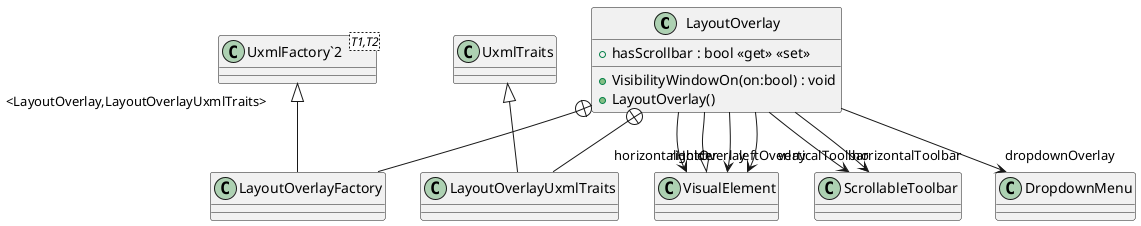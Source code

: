 @startuml
class LayoutOverlay {
    + VisibilityWindowOn(on:bool) : void
    + hasScrollbar : bool <<get>> <<set>>
    + LayoutOverlay()
}
class LayoutOverlayFactory {
}
class LayoutOverlayUxmlTraits {
}
class "UxmlFactory`2"<T1,T2> {
}
VisualElement <|-- LayoutOverlay
LayoutOverlay --> "horizontalToolbar" ScrollableToolbar
LayoutOverlay --> "verticalToolbar" ScrollableToolbar
LayoutOverlay --> "horizontalHolder" VisualElement
LayoutOverlay --> "leftOverlay" VisualElement
LayoutOverlay --> "rightOverlay" VisualElement
LayoutOverlay --> "dropdownOverlay" DropdownMenu
LayoutOverlay +-- LayoutOverlayFactory
"UxmlFactory`2" "<LayoutOverlay,LayoutOverlayUxmlTraits>" <|-- LayoutOverlayFactory
LayoutOverlay +-- LayoutOverlayUxmlTraits
UxmlTraits <|-- LayoutOverlayUxmlTraits
@enduml
